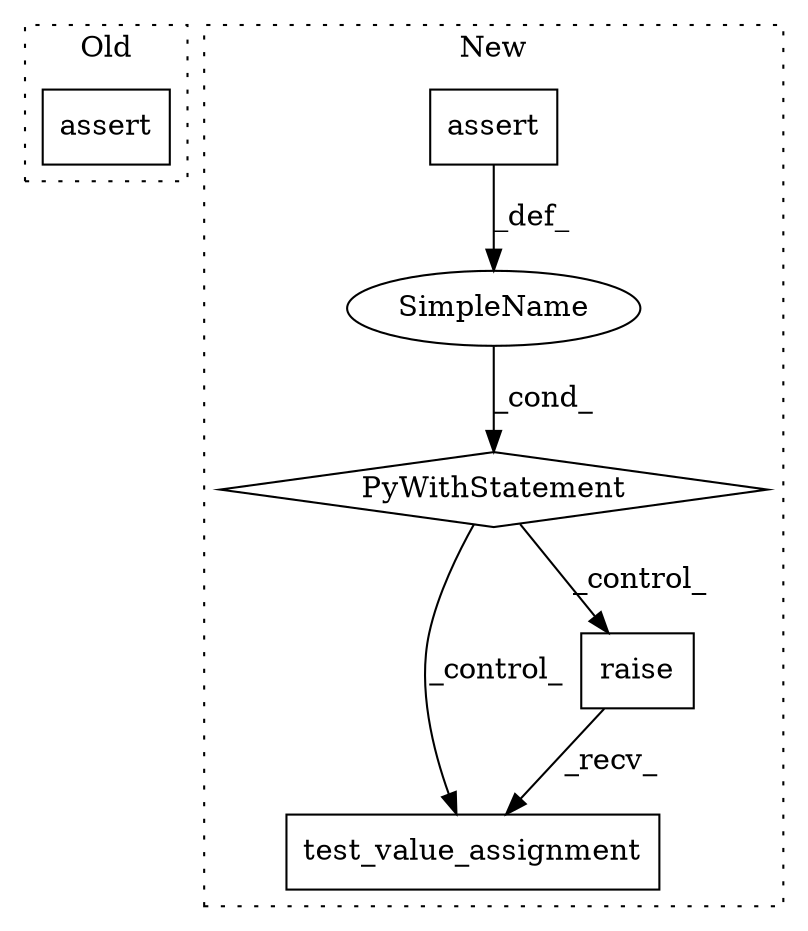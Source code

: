 digraph G {
subgraph cluster0 {
1 [label="assert" a="32" s="594,670" l="13,1" shape="box"];
label = "Old";
style="dotted";
}
subgraph cluster1 {
2 [label="test_value_assignment" a="32" s="652" l="23" shape="box"];
3 [label="SimpleName" a="42" s="" l="" shape="ellipse"];
4 [label="PyWithStatement" a="104" s="595,634" l="10,2" shape="diamond"];
5 [label="assert" a="32" s="610,633" l="13,1" shape="box"];
6 [label="raise" a="32" s="644" l="7" shape="box"];
label = "New";
style="dotted";
}
3 -> 4 [label="_cond_"];
4 -> 6 [label="_control_"];
4 -> 2 [label="_control_"];
5 -> 3 [label="_def_"];
6 -> 2 [label="_recv_"];
}